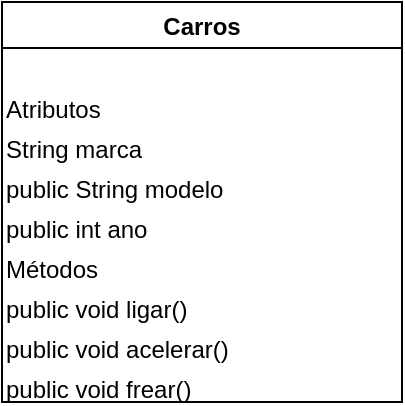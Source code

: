 <mxfile>
  <diagram name="Classe Carros">
    <mxGraphModel dx="2000" dy="1200" grid="1" gridSize="10" guides="1" tooltips="1" connect="1">
      <root>
        <mxCell id="0" />
        <mxCell id="1" parent="0" />
        <mxCell id="2" value="Carros" style="swimlane;fontStyle=1;childLayout=stackLayout;" vertex="1" parent="1">
          <mxGeometry x="100" y="100" width="200" height="200" as="geometry" />
        </mxCell>
        <!-- Atributos -->
        <mxCell id="3" value="Atributos" style="text;html=1;" vertex="1" parent="2">
          <mxGeometry y="40" width="200" height="20" as="geometry" />
        </mxCell>
        <mxCell id="4" value="String marca" style="text;html=1;" vertex="1" parent="2">
          <mxGeometry y="60" width="200" height="20" as="geometry" />
        </mxCell>
        <mxCell id="5" value="public String modelo" style="text;html=1;" vertex="1" parent="2">
          <mxGeometry y="80" width="200" height="20" as="geometry" />
        </mxCell>
        <mxCell id="6" value="public int ano" style="text;html=1;" vertex="1" parent="2">
          <mxGeometry y="100" width="200" height="20" as="geometry" />
        </mxCell>
        <!-- Métodos -->
        <mxCell id="7" value="Métodos" style="text;html=1;" vertex="1" parent="2">
          <mxGeometry y="120" width="200" height="20" as="geometry" />
        </mxCell>
        <mxCell id="8" value="public void ligar()" style="text;html=1;" vertex="1" parent="2">
          <mxGeometry y="140" width="200" height="20" as="geometry" />
        </mxCell>
        <mxCell id="9" value="public void acelerar()" style="text;html=1;" vertex="1" parent="2">
          <mxGeometry y="160" width="200" height="20" as="geometry" />
        </mxCell>
        <mxCell id="10" value="public void frear()" style="text;html=1;" vertex="1" parent="2">
          <mxGeometry y="180" width="200" height="20" as="geometry" />
        </mxCell>
      </root>
    </mxGraphModel>
  </diagram>
</mxfile>
